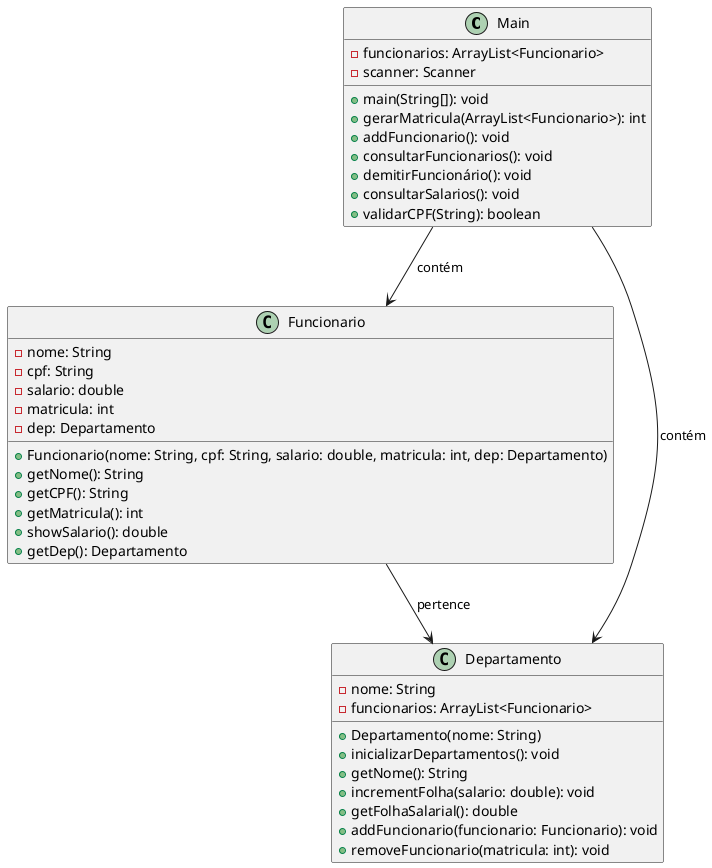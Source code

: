 @startuml

class Main {
    - funcionarios: ArrayList<Funcionario>
    - scanner: Scanner

    + main(String[]): void
    + gerarMatricula(ArrayList<Funcionario>): int
    + addFuncionario(): void
    + consultarFuncionarios(): void
    + demitirFuncionário(): void
    + consultarSalarios(): void
    + validarCPF(String): boolean
}

class Funcionario {
    - nome: String
    - cpf: String
    - salario: double
    - matricula: int
    - dep: Departamento

    + Funcionario(nome: String, cpf: String, salario: double, matricula: int, dep: Departamento)
    + getNome(): String
    + getCPF(): String
    + getMatricula(): int
    + showSalario(): double
    + getDep(): Departamento
}

class Departamento {
    - nome: String
    - funcionarios: ArrayList<Funcionario>

    + Departamento(nome: String)
    + inicializarDepartamentos(): void
    + getNome(): String
    + incrementFolha(salario: double): void
    + getFolhaSalarial(): double
    + addFuncionario(funcionario: Funcionario): void
    + removeFuncionario(matricula: int): void
}

Main --> Funcionario: contém
Main --> Departamento: contém
Funcionario --> Departamento: pertence

@enduml
